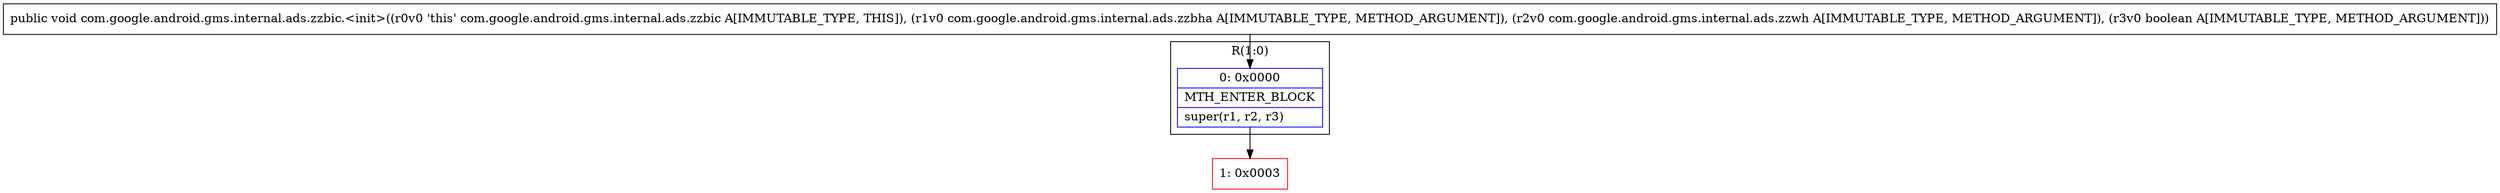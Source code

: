 digraph "CFG forcom.google.android.gms.internal.ads.zzbic.\<init\>(Lcom\/google\/android\/gms\/internal\/ads\/zzbha;Lcom\/google\/android\/gms\/internal\/ads\/zzwh;Z)V" {
subgraph cluster_Region_922852380 {
label = "R(1:0)";
node [shape=record,color=blue];
Node_0 [shape=record,label="{0\:\ 0x0000|MTH_ENTER_BLOCK\l|super(r1, r2, r3)\l}"];
}
Node_1 [shape=record,color=red,label="{1\:\ 0x0003}"];
MethodNode[shape=record,label="{public void com.google.android.gms.internal.ads.zzbic.\<init\>((r0v0 'this' com.google.android.gms.internal.ads.zzbic A[IMMUTABLE_TYPE, THIS]), (r1v0 com.google.android.gms.internal.ads.zzbha A[IMMUTABLE_TYPE, METHOD_ARGUMENT]), (r2v0 com.google.android.gms.internal.ads.zzwh A[IMMUTABLE_TYPE, METHOD_ARGUMENT]), (r3v0 boolean A[IMMUTABLE_TYPE, METHOD_ARGUMENT])) }"];
MethodNode -> Node_0;
Node_0 -> Node_1;
}

